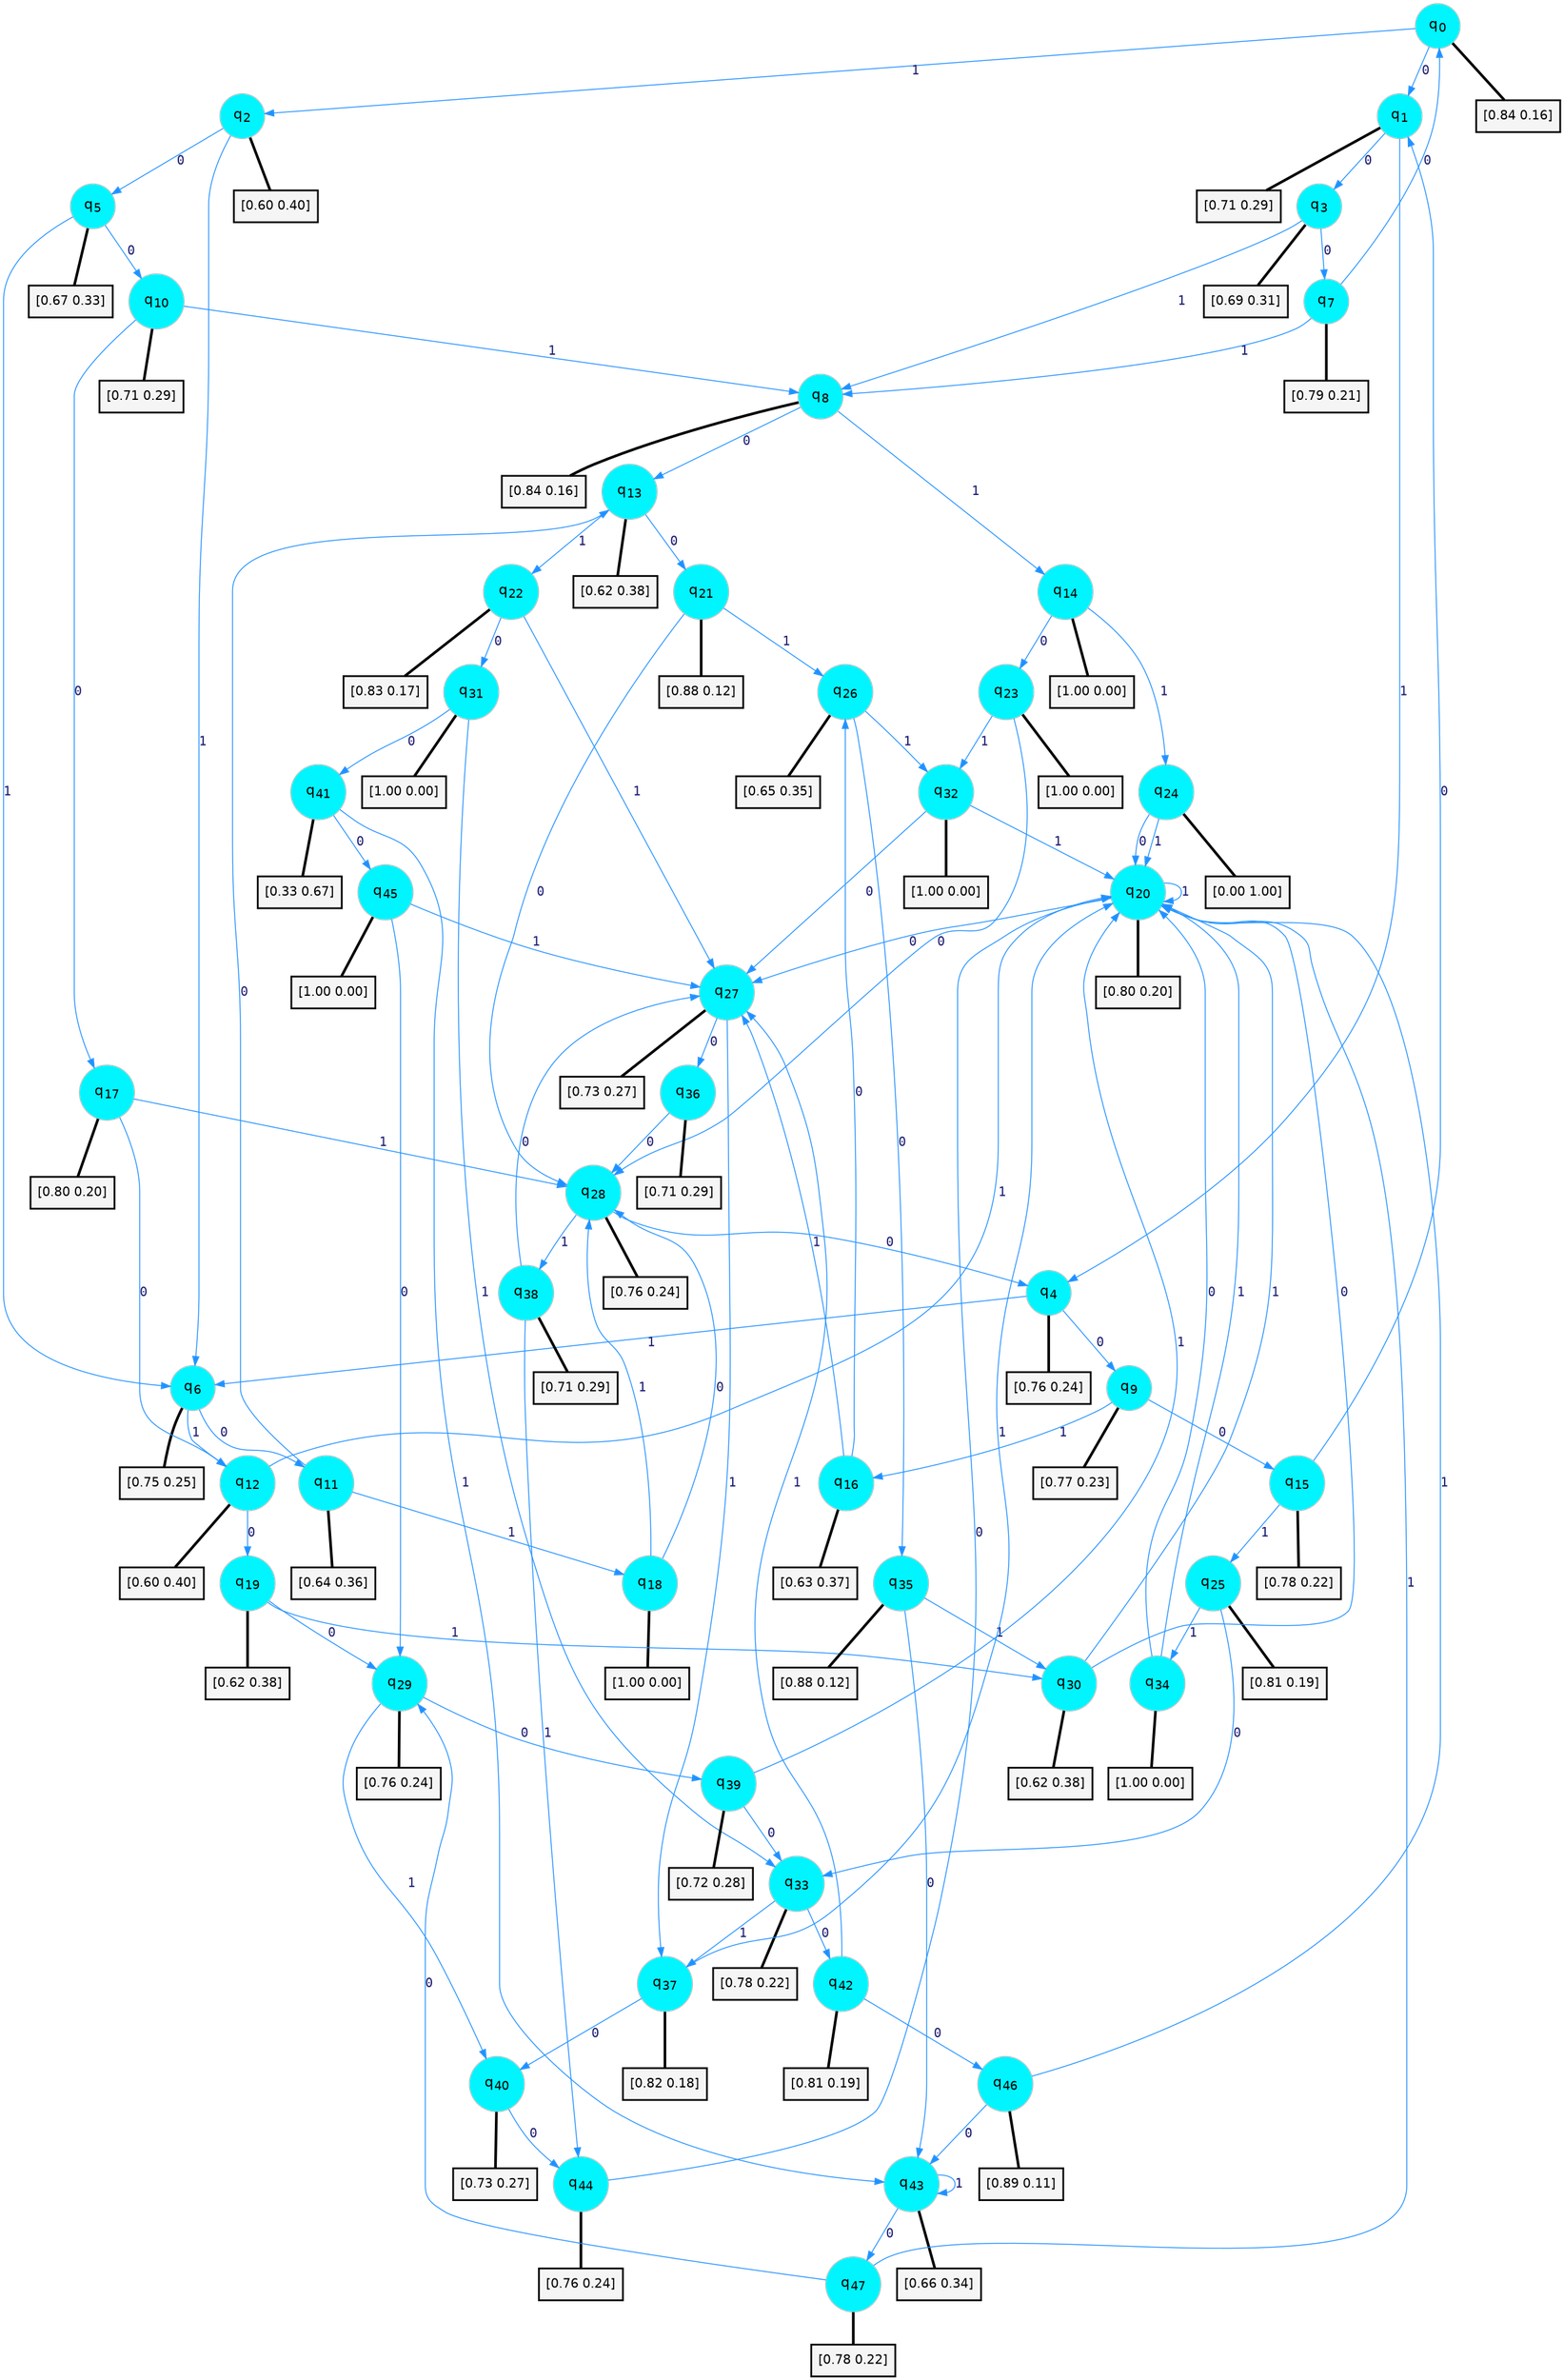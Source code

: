 digraph G {
graph [
bgcolor=transparent, dpi=300, rankdir=TD, size="40,25"];
node [
color=gray, fillcolor=turquoise1, fontcolor=black, fontname=Helvetica, fontsize=16, fontweight=bold, shape=circle, style=filled];
edge [
arrowsize=1, color=dodgerblue1, fontcolor=midnightblue, fontname=courier, fontweight=bold, penwidth=1, style=solid, weight=20];
0[label=<q<SUB>0</SUB>>];
1[label=<q<SUB>1</SUB>>];
2[label=<q<SUB>2</SUB>>];
3[label=<q<SUB>3</SUB>>];
4[label=<q<SUB>4</SUB>>];
5[label=<q<SUB>5</SUB>>];
6[label=<q<SUB>6</SUB>>];
7[label=<q<SUB>7</SUB>>];
8[label=<q<SUB>8</SUB>>];
9[label=<q<SUB>9</SUB>>];
10[label=<q<SUB>10</SUB>>];
11[label=<q<SUB>11</SUB>>];
12[label=<q<SUB>12</SUB>>];
13[label=<q<SUB>13</SUB>>];
14[label=<q<SUB>14</SUB>>];
15[label=<q<SUB>15</SUB>>];
16[label=<q<SUB>16</SUB>>];
17[label=<q<SUB>17</SUB>>];
18[label=<q<SUB>18</SUB>>];
19[label=<q<SUB>19</SUB>>];
20[label=<q<SUB>20</SUB>>];
21[label=<q<SUB>21</SUB>>];
22[label=<q<SUB>22</SUB>>];
23[label=<q<SUB>23</SUB>>];
24[label=<q<SUB>24</SUB>>];
25[label=<q<SUB>25</SUB>>];
26[label=<q<SUB>26</SUB>>];
27[label=<q<SUB>27</SUB>>];
28[label=<q<SUB>28</SUB>>];
29[label=<q<SUB>29</SUB>>];
30[label=<q<SUB>30</SUB>>];
31[label=<q<SUB>31</SUB>>];
32[label=<q<SUB>32</SUB>>];
33[label=<q<SUB>33</SUB>>];
34[label=<q<SUB>34</SUB>>];
35[label=<q<SUB>35</SUB>>];
36[label=<q<SUB>36</SUB>>];
37[label=<q<SUB>37</SUB>>];
38[label=<q<SUB>38</SUB>>];
39[label=<q<SUB>39</SUB>>];
40[label=<q<SUB>40</SUB>>];
41[label=<q<SUB>41</SUB>>];
42[label=<q<SUB>42</SUB>>];
43[label=<q<SUB>43</SUB>>];
44[label=<q<SUB>44</SUB>>];
45[label=<q<SUB>45</SUB>>];
46[label=<q<SUB>46</SUB>>];
47[label=<q<SUB>47</SUB>>];
48[label="[0.84 0.16]", shape=box,fontcolor=black, fontname=Helvetica, fontsize=14, penwidth=2, fillcolor=whitesmoke,color=black];
49[label="[0.71 0.29]", shape=box,fontcolor=black, fontname=Helvetica, fontsize=14, penwidth=2, fillcolor=whitesmoke,color=black];
50[label="[0.60 0.40]", shape=box,fontcolor=black, fontname=Helvetica, fontsize=14, penwidth=2, fillcolor=whitesmoke,color=black];
51[label="[0.69 0.31]", shape=box,fontcolor=black, fontname=Helvetica, fontsize=14, penwidth=2, fillcolor=whitesmoke,color=black];
52[label="[0.76 0.24]", shape=box,fontcolor=black, fontname=Helvetica, fontsize=14, penwidth=2, fillcolor=whitesmoke,color=black];
53[label="[0.67 0.33]", shape=box,fontcolor=black, fontname=Helvetica, fontsize=14, penwidth=2, fillcolor=whitesmoke,color=black];
54[label="[0.75 0.25]", shape=box,fontcolor=black, fontname=Helvetica, fontsize=14, penwidth=2, fillcolor=whitesmoke,color=black];
55[label="[0.79 0.21]", shape=box,fontcolor=black, fontname=Helvetica, fontsize=14, penwidth=2, fillcolor=whitesmoke,color=black];
56[label="[0.84 0.16]", shape=box,fontcolor=black, fontname=Helvetica, fontsize=14, penwidth=2, fillcolor=whitesmoke,color=black];
57[label="[0.77 0.23]", shape=box,fontcolor=black, fontname=Helvetica, fontsize=14, penwidth=2, fillcolor=whitesmoke,color=black];
58[label="[0.71 0.29]", shape=box,fontcolor=black, fontname=Helvetica, fontsize=14, penwidth=2, fillcolor=whitesmoke,color=black];
59[label="[0.64 0.36]", shape=box,fontcolor=black, fontname=Helvetica, fontsize=14, penwidth=2, fillcolor=whitesmoke,color=black];
60[label="[0.60 0.40]", shape=box,fontcolor=black, fontname=Helvetica, fontsize=14, penwidth=2, fillcolor=whitesmoke,color=black];
61[label="[0.62 0.38]", shape=box,fontcolor=black, fontname=Helvetica, fontsize=14, penwidth=2, fillcolor=whitesmoke,color=black];
62[label="[1.00 0.00]", shape=box,fontcolor=black, fontname=Helvetica, fontsize=14, penwidth=2, fillcolor=whitesmoke,color=black];
63[label="[0.78 0.22]", shape=box,fontcolor=black, fontname=Helvetica, fontsize=14, penwidth=2, fillcolor=whitesmoke,color=black];
64[label="[0.63 0.37]", shape=box,fontcolor=black, fontname=Helvetica, fontsize=14, penwidth=2, fillcolor=whitesmoke,color=black];
65[label="[0.80 0.20]", shape=box,fontcolor=black, fontname=Helvetica, fontsize=14, penwidth=2, fillcolor=whitesmoke,color=black];
66[label="[1.00 0.00]", shape=box,fontcolor=black, fontname=Helvetica, fontsize=14, penwidth=2, fillcolor=whitesmoke,color=black];
67[label="[0.62 0.38]", shape=box,fontcolor=black, fontname=Helvetica, fontsize=14, penwidth=2, fillcolor=whitesmoke,color=black];
68[label="[0.80 0.20]", shape=box,fontcolor=black, fontname=Helvetica, fontsize=14, penwidth=2, fillcolor=whitesmoke,color=black];
69[label="[0.88 0.12]", shape=box,fontcolor=black, fontname=Helvetica, fontsize=14, penwidth=2, fillcolor=whitesmoke,color=black];
70[label="[0.83 0.17]", shape=box,fontcolor=black, fontname=Helvetica, fontsize=14, penwidth=2, fillcolor=whitesmoke,color=black];
71[label="[1.00 0.00]", shape=box,fontcolor=black, fontname=Helvetica, fontsize=14, penwidth=2, fillcolor=whitesmoke,color=black];
72[label="[0.00 1.00]", shape=box,fontcolor=black, fontname=Helvetica, fontsize=14, penwidth=2, fillcolor=whitesmoke,color=black];
73[label="[0.81 0.19]", shape=box,fontcolor=black, fontname=Helvetica, fontsize=14, penwidth=2, fillcolor=whitesmoke,color=black];
74[label="[0.65 0.35]", shape=box,fontcolor=black, fontname=Helvetica, fontsize=14, penwidth=2, fillcolor=whitesmoke,color=black];
75[label="[0.73 0.27]", shape=box,fontcolor=black, fontname=Helvetica, fontsize=14, penwidth=2, fillcolor=whitesmoke,color=black];
76[label="[0.76 0.24]", shape=box,fontcolor=black, fontname=Helvetica, fontsize=14, penwidth=2, fillcolor=whitesmoke,color=black];
77[label="[0.76 0.24]", shape=box,fontcolor=black, fontname=Helvetica, fontsize=14, penwidth=2, fillcolor=whitesmoke,color=black];
78[label="[0.62 0.38]", shape=box,fontcolor=black, fontname=Helvetica, fontsize=14, penwidth=2, fillcolor=whitesmoke,color=black];
79[label="[1.00 0.00]", shape=box,fontcolor=black, fontname=Helvetica, fontsize=14, penwidth=2, fillcolor=whitesmoke,color=black];
80[label="[1.00 0.00]", shape=box,fontcolor=black, fontname=Helvetica, fontsize=14, penwidth=2, fillcolor=whitesmoke,color=black];
81[label="[0.78 0.22]", shape=box,fontcolor=black, fontname=Helvetica, fontsize=14, penwidth=2, fillcolor=whitesmoke,color=black];
82[label="[1.00 0.00]", shape=box,fontcolor=black, fontname=Helvetica, fontsize=14, penwidth=2, fillcolor=whitesmoke,color=black];
83[label="[0.88 0.12]", shape=box,fontcolor=black, fontname=Helvetica, fontsize=14, penwidth=2, fillcolor=whitesmoke,color=black];
84[label="[0.71 0.29]", shape=box,fontcolor=black, fontname=Helvetica, fontsize=14, penwidth=2, fillcolor=whitesmoke,color=black];
85[label="[0.82 0.18]", shape=box,fontcolor=black, fontname=Helvetica, fontsize=14, penwidth=2, fillcolor=whitesmoke,color=black];
86[label="[0.71 0.29]", shape=box,fontcolor=black, fontname=Helvetica, fontsize=14, penwidth=2, fillcolor=whitesmoke,color=black];
87[label="[0.72 0.28]", shape=box,fontcolor=black, fontname=Helvetica, fontsize=14, penwidth=2, fillcolor=whitesmoke,color=black];
88[label="[0.73 0.27]", shape=box,fontcolor=black, fontname=Helvetica, fontsize=14, penwidth=2, fillcolor=whitesmoke,color=black];
89[label="[0.33 0.67]", shape=box,fontcolor=black, fontname=Helvetica, fontsize=14, penwidth=2, fillcolor=whitesmoke,color=black];
90[label="[0.81 0.19]", shape=box,fontcolor=black, fontname=Helvetica, fontsize=14, penwidth=2, fillcolor=whitesmoke,color=black];
91[label="[0.66 0.34]", shape=box,fontcolor=black, fontname=Helvetica, fontsize=14, penwidth=2, fillcolor=whitesmoke,color=black];
92[label="[0.76 0.24]", shape=box,fontcolor=black, fontname=Helvetica, fontsize=14, penwidth=2, fillcolor=whitesmoke,color=black];
93[label="[1.00 0.00]", shape=box,fontcolor=black, fontname=Helvetica, fontsize=14, penwidth=2, fillcolor=whitesmoke,color=black];
94[label="[0.89 0.11]", shape=box,fontcolor=black, fontname=Helvetica, fontsize=14, penwidth=2, fillcolor=whitesmoke,color=black];
95[label="[0.78 0.22]", shape=box,fontcolor=black, fontname=Helvetica, fontsize=14, penwidth=2, fillcolor=whitesmoke,color=black];
0->1 [label=0];
0->2 [label=1];
0->48 [arrowhead=none, penwidth=3,color=black];
1->3 [label=0];
1->4 [label=1];
1->49 [arrowhead=none, penwidth=3,color=black];
2->5 [label=0];
2->6 [label=1];
2->50 [arrowhead=none, penwidth=3,color=black];
3->7 [label=0];
3->8 [label=1];
3->51 [arrowhead=none, penwidth=3,color=black];
4->9 [label=0];
4->6 [label=1];
4->52 [arrowhead=none, penwidth=3,color=black];
5->10 [label=0];
5->6 [label=1];
5->53 [arrowhead=none, penwidth=3,color=black];
6->11 [label=0];
6->12 [label=1];
6->54 [arrowhead=none, penwidth=3,color=black];
7->0 [label=0];
7->8 [label=1];
7->55 [arrowhead=none, penwidth=3,color=black];
8->13 [label=0];
8->14 [label=1];
8->56 [arrowhead=none, penwidth=3,color=black];
9->15 [label=0];
9->16 [label=1];
9->57 [arrowhead=none, penwidth=3,color=black];
10->17 [label=0];
10->8 [label=1];
10->58 [arrowhead=none, penwidth=3,color=black];
11->13 [label=0];
11->18 [label=1];
11->59 [arrowhead=none, penwidth=3,color=black];
12->19 [label=0];
12->20 [label=1];
12->60 [arrowhead=none, penwidth=3,color=black];
13->21 [label=0];
13->22 [label=1];
13->61 [arrowhead=none, penwidth=3,color=black];
14->23 [label=0];
14->24 [label=1];
14->62 [arrowhead=none, penwidth=3,color=black];
15->1 [label=0];
15->25 [label=1];
15->63 [arrowhead=none, penwidth=3,color=black];
16->26 [label=0];
16->27 [label=1];
16->64 [arrowhead=none, penwidth=3,color=black];
17->12 [label=0];
17->28 [label=1];
17->65 [arrowhead=none, penwidth=3,color=black];
18->28 [label=0];
18->28 [label=1];
18->66 [arrowhead=none, penwidth=3,color=black];
19->29 [label=0];
19->30 [label=1];
19->67 [arrowhead=none, penwidth=3,color=black];
20->27 [label=0];
20->20 [label=1];
20->68 [arrowhead=none, penwidth=3,color=black];
21->28 [label=0];
21->26 [label=1];
21->69 [arrowhead=none, penwidth=3,color=black];
22->31 [label=0];
22->27 [label=1];
22->70 [arrowhead=none, penwidth=3,color=black];
23->28 [label=0];
23->32 [label=1];
23->71 [arrowhead=none, penwidth=3,color=black];
24->20 [label=0];
24->20 [label=1];
24->72 [arrowhead=none, penwidth=3,color=black];
25->33 [label=0];
25->34 [label=1];
25->73 [arrowhead=none, penwidth=3,color=black];
26->35 [label=0];
26->32 [label=1];
26->74 [arrowhead=none, penwidth=3,color=black];
27->36 [label=0];
27->37 [label=1];
27->75 [arrowhead=none, penwidth=3,color=black];
28->4 [label=0];
28->38 [label=1];
28->76 [arrowhead=none, penwidth=3,color=black];
29->39 [label=0];
29->40 [label=1];
29->77 [arrowhead=none, penwidth=3,color=black];
30->20 [label=0];
30->20 [label=1];
30->78 [arrowhead=none, penwidth=3,color=black];
31->41 [label=0];
31->33 [label=1];
31->79 [arrowhead=none, penwidth=3,color=black];
32->27 [label=0];
32->20 [label=1];
32->80 [arrowhead=none, penwidth=3,color=black];
33->42 [label=0];
33->37 [label=1];
33->81 [arrowhead=none, penwidth=3,color=black];
34->20 [label=0];
34->20 [label=1];
34->82 [arrowhead=none, penwidth=3,color=black];
35->43 [label=0];
35->30 [label=1];
35->83 [arrowhead=none, penwidth=3,color=black];
36->28 [label=0];
36->84 [arrowhead=none, penwidth=3,color=black];
37->40 [label=0];
37->20 [label=1];
37->85 [arrowhead=none, penwidth=3,color=black];
38->27 [label=0];
38->44 [label=1];
38->86 [arrowhead=none, penwidth=3,color=black];
39->33 [label=0];
39->20 [label=1];
39->87 [arrowhead=none, penwidth=3,color=black];
40->44 [label=0];
40->88 [arrowhead=none, penwidth=3,color=black];
41->45 [label=0];
41->43 [label=1];
41->89 [arrowhead=none, penwidth=3,color=black];
42->46 [label=0];
42->27 [label=1];
42->90 [arrowhead=none, penwidth=3,color=black];
43->47 [label=0];
43->43 [label=1];
43->91 [arrowhead=none, penwidth=3,color=black];
44->20 [label=0];
44->92 [arrowhead=none, penwidth=3,color=black];
45->29 [label=0];
45->27 [label=1];
45->93 [arrowhead=none, penwidth=3,color=black];
46->43 [label=0];
46->20 [label=1];
46->94 [arrowhead=none, penwidth=3,color=black];
47->29 [label=0];
47->20 [label=1];
47->95 [arrowhead=none, penwidth=3,color=black];
}
